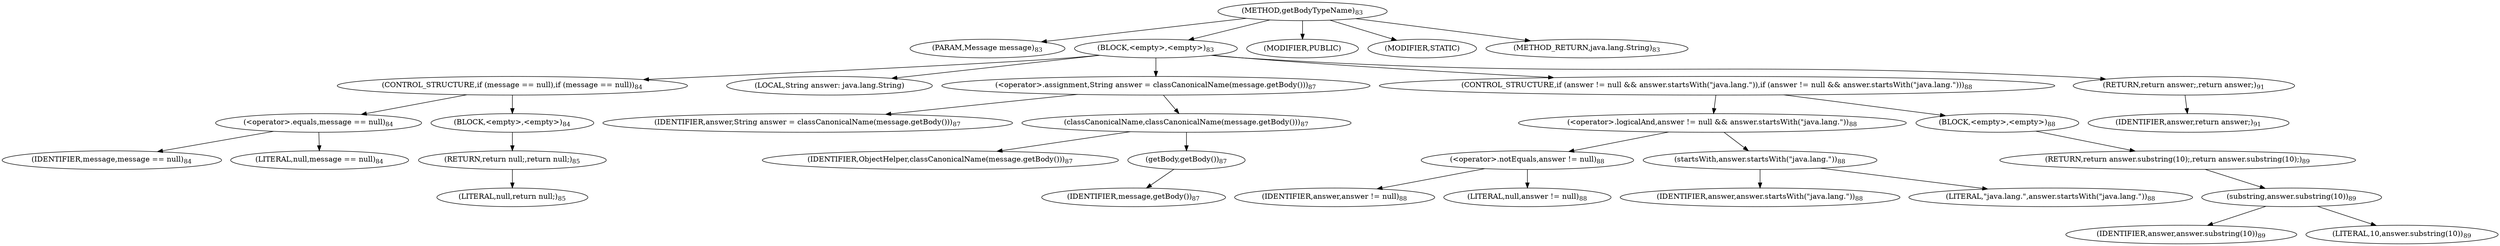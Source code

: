 digraph "getBodyTypeName" {  
"89" [label = <(METHOD,getBodyTypeName)<SUB>83</SUB>> ]
"90" [label = <(PARAM,Message message)<SUB>83</SUB>> ]
"91" [label = <(BLOCK,&lt;empty&gt;,&lt;empty&gt;)<SUB>83</SUB>> ]
"92" [label = <(CONTROL_STRUCTURE,if (message == null),if (message == null))<SUB>84</SUB>> ]
"93" [label = <(&lt;operator&gt;.equals,message == null)<SUB>84</SUB>> ]
"94" [label = <(IDENTIFIER,message,message == null)<SUB>84</SUB>> ]
"95" [label = <(LITERAL,null,message == null)<SUB>84</SUB>> ]
"96" [label = <(BLOCK,&lt;empty&gt;,&lt;empty&gt;)<SUB>84</SUB>> ]
"97" [label = <(RETURN,return null;,return null;)<SUB>85</SUB>> ]
"98" [label = <(LITERAL,null,return null;)<SUB>85</SUB>> ]
"99" [label = <(LOCAL,String answer: java.lang.String)> ]
"100" [label = <(&lt;operator&gt;.assignment,String answer = classCanonicalName(message.getBody()))<SUB>87</SUB>> ]
"101" [label = <(IDENTIFIER,answer,String answer = classCanonicalName(message.getBody()))<SUB>87</SUB>> ]
"102" [label = <(classCanonicalName,classCanonicalName(message.getBody()))<SUB>87</SUB>> ]
"103" [label = <(IDENTIFIER,ObjectHelper,classCanonicalName(message.getBody()))<SUB>87</SUB>> ]
"104" [label = <(getBody,getBody())<SUB>87</SUB>> ]
"105" [label = <(IDENTIFIER,message,getBody())<SUB>87</SUB>> ]
"106" [label = <(CONTROL_STRUCTURE,if (answer != null &amp;&amp; answer.startsWith(&quot;java.lang.&quot;)),if (answer != null &amp;&amp; answer.startsWith(&quot;java.lang.&quot;)))<SUB>88</SUB>> ]
"107" [label = <(&lt;operator&gt;.logicalAnd,answer != null &amp;&amp; answer.startsWith(&quot;java.lang.&quot;))<SUB>88</SUB>> ]
"108" [label = <(&lt;operator&gt;.notEquals,answer != null)<SUB>88</SUB>> ]
"109" [label = <(IDENTIFIER,answer,answer != null)<SUB>88</SUB>> ]
"110" [label = <(LITERAL,null,answer != null)<SUB>88</SUB>> ]
"111" [label = <(startsWith,answer.startsWith(&quot;java.lang.&quot;))<SUB>88</SUB>> ]
"112" [label = <(IDENTIFIER,answer,answer.startsWith(&quot;java.lang.&quot;))<SUB>88</SUB>> ]
"113" [label = <(LITERAL,&quot;java.lang.&quot;,answer.startsWith(&quot;java.lang.&quot;))<SUB>88</SUB>> ]
"114" [label = <(BLOCK,&lt;empty&gt;,&lt;empty&gt;)<SUB>88</SUB>> ]
"115" [label = <(RETURN,return answer.substring(10);,return answer.substring(10);)<SUB>89</SUB>> ]
"116" [label = <(substring,answer.substring(10))<SUB>89</SUB>> ]
"117" [label = <(IDENTIFIER,answer,answer.substring(10))<SUB>89</SUB>> ]
"118" [label = <(LITERAL,10,answer.substring(10))<SUB>89</SUB>> ]
"119" [label = <(RETURN,return answer;,return answer;)<SUB>91</SUB>> ]
"120" [label = <(IDENTIFIER,answer,return answer;)<SUB>91</SUB>> ]
"121" [label = <(MODIFIER,PUBLIC)> ]
"122" [label = <(MODIFIER,STATIC)> ]
"123" [label = <(METHOD_RETURN,java.lang.String)<SUB>83</SUB>> ]
  "89" -> "90" 
  "89" -> "91" 
  "89" -> "121" 
  "89" -> "122" 
  "89" -> "123" 
  "91" -> "92" 
  "91" -> "99" 
  "91" -> "100" 
  "91" -> "106" 
  "91" -> "119" 
  "92" -> "93" 
  "92" -> "96" 
  "93" -> "94" 
  "93" -> "95" 
  "96" -> "97" 
  "97" -> "98" 
  "100" -> "101" 
  "100" -> "102" 
  "102" -> "103" 
  "102" -> "104" 
  "104" -> "105" 
  "106" -> "107" 
  "106" -> "114" 
  "107" -> "108" 
  "107" -> "111" 
  "108" -> "109" 
  "108" -> "110" 
  "111" -> "112" 
  "111" -> "113" 
  "114" -> "115" 
  "115" -> "116" 
  "116" -> "117" 
  "116" -> "118" 
  "119" -> "120" 
}
